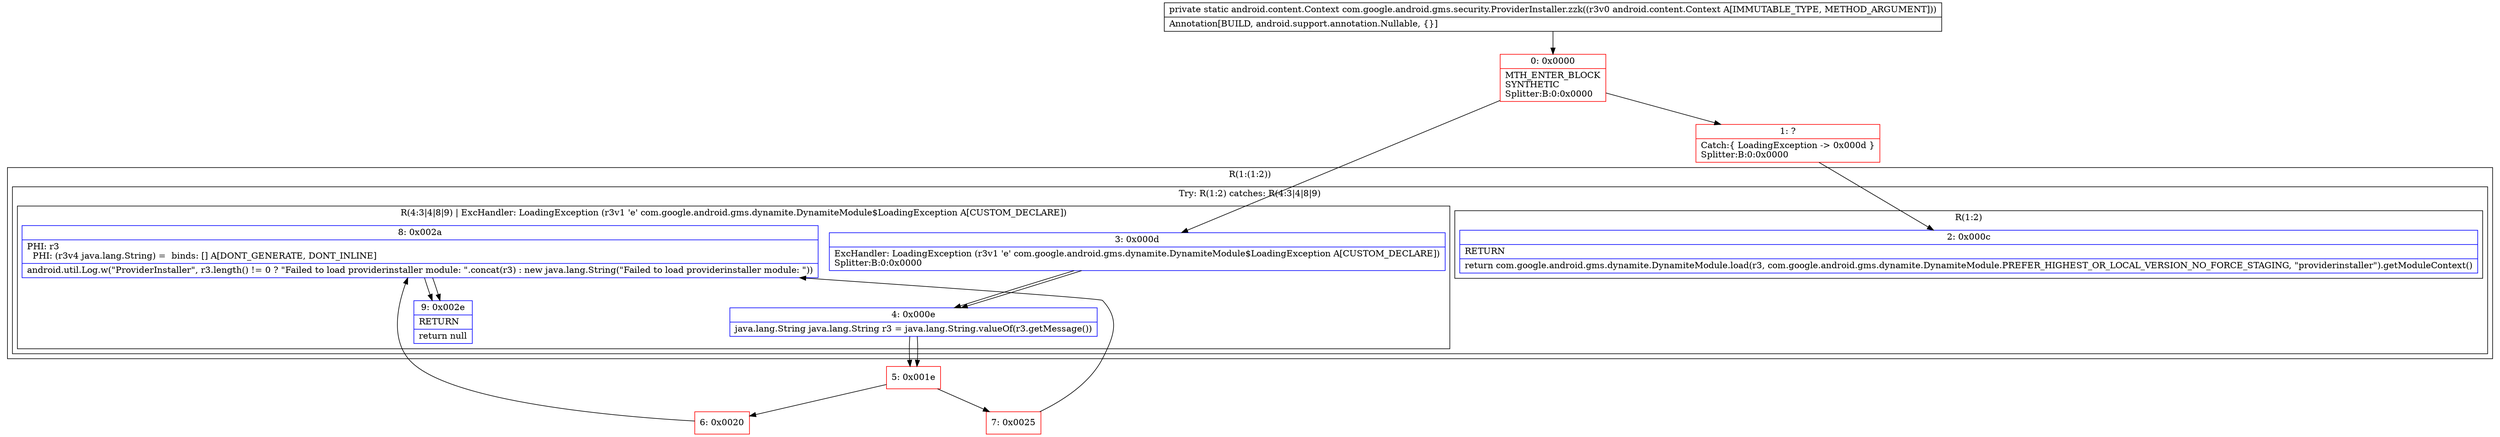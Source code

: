 digraph "CFG forcom.google.android.gms.security.ProviderInstaller.zzk(Landroid\/content\/Context;)Landroid\/content\/Context;" {
subgraph cluster_Region_2077498335 {
label = "R(1:(1:2))";
node [shape=record,color=blue];
subgraph cluster_TryCatchRegion_76793940 {
label = "Try: R(1:2) catches: R(4:3|4|8|9)";
node [shape=record,color=blue];
subgraph cluster_Region_291745470 {
label = "R(1:2)";
node [shape=record,color=blue];
Node_2 [shape=record,label="{2\:\ 0x000c|RETURN\l|return com.google.android.gms.dynamite.DynamiteModule.load(r3, com.google.android.gms.dynamite.DynamiteModule.PREFER_HIGHEST_OR_LOCAL_VERSION_NO_FORCE_STAGING, \"providerinstaller\").getModuleContext()\l}"];
}
subgraph cluster_Region_1634358273 {
label = "R(4:3|4|8|9) | ExcHandler: LoadingException (r3v1 'e' com.google.android.gms.dynamite.DynamiteModule$LoadingException A[CUSTOM_DECLARE])\l";
node [shape=record,color=blue];
Node_3 [shape=record,label="{3\:\ 0x000d|ExcHandler: LoadingException (r3v1 'e' com.google.android.gms.dynamite.DynamiteModule$LoadingException A[CUSTOM_DECLARE])\lSplitter:B:0:0x0000\l}"];
Node_4 [shape=record,label="{4\:\ 0x000e|java.lang.String java.lang.String r3 = java.lang.String.valueOf(r3.getMessage())\l}"];
Node_8 [shape=record,label="{8\:\ 0x002a|PHI: r3 \l  PHI: (r3v4 java.lang.String) =  binds: [] A[DONT_GENERATE, DONT_INLINE]\l|android.util.Log.w(\"ProviderInstaller\", r3.length() != 0 ? \"Failed to load providerinstaller module: \".concat(r3) : new java.lang.String(\"Failed to load providerinstaller module: \"))\l}"];
Node_9 [shape=record,label="{9\:\ 0x002e|RETURN\l|return null\l}"];
}
}
}
subgraph cluster_Region_1634358273 {
label = "R(4:3|4|8|9) | ExcHandler: LoadingException (r3v1 'e' com.google.android.gms.dynamite.DynamiteModule$LoadingException A[CUSTOM_DECLARE])\l";
node [shape=record,color=blue];
Node_3 [shape=record,label="{3\:\ 0x000d|ExcHandler: LoadingException (r3v1 'e' com.google.android.gms.dynamite.DynamiteModule$LoadingException A[CUSTOM_DECLARE])\lSplitter:B:0:0x0000\l}"];
Node_4 [shape=record,label="{4\:\ 0x000e|java.lang.String java.lang.String r3 = java.lang.String.valueOf(r3.getMessage())\l}"];
Node_8 [shape=record,label="{8\:\ 0x002a|PHI: r3 \l  PHI: (r3v4 java.lang.String) =  binds: [] A[DONT_GENERATE, DONT_INLINE]\l|android.util.Log.w(\"ProviderInstaller\", r3.length() != 0 ? \"Failed to load providerinstaller module: \".concat(r3) : new java.lang.String(\"Failed to load providerinstaller module: \"))\l}"];
Node_9 [shape=record,label="{9\:\ 0x002e|RETURN\l|return null\l}"];
}
Node_0 [shape=record,color=red,label="{0\:\ 0x0000|MTH_ENTER_BLOCK\lSYNTHETIC\lSplitter:B:0:0x0000\l}"];
Node_1 [shape=record,color=red,label="{1\:\ ?|Catch:\{ LoadingException \-\> 0x000d \}\lSplitter:B:0:0x0000\l}"];
Node_5 [shape=record,color=red,label="{5\:\ 0x001e}"];
Node_6 [shape=record,color=red,label="{6\:\ 0x0020}"];
Node_7 [shape=record,color=red,label="{7\:\ 0x0025}"];
MethodNode[shape=record,label="{private static android.content.Context com.google.android.gms.security.ProviderInstaller.zzk((r3v0 android.content.Context A[IMMUTABLE_TYPE, METHOD_ARGUMENT]))  | Annotation[BUILD, android.support.annotation.Nullable, \{\}]\l}"];
MethodNode -> Node_0;
Node_3 -> Node_4;
Node_4 -> Node_5;
Node_8 -> Node_9;
Node_3 -> Node_4;
Node_4 -> Node_5;
Node_8 -> Node_9;
Node_0 -> Node_1;
Node_0 -> Node_3;
Node_1 -> Node_2;
Node_5 -> Node_6;
Node_5 -> Node_7;
Node_6 -> Node_8;
Node_7 -> Node_8;
}

